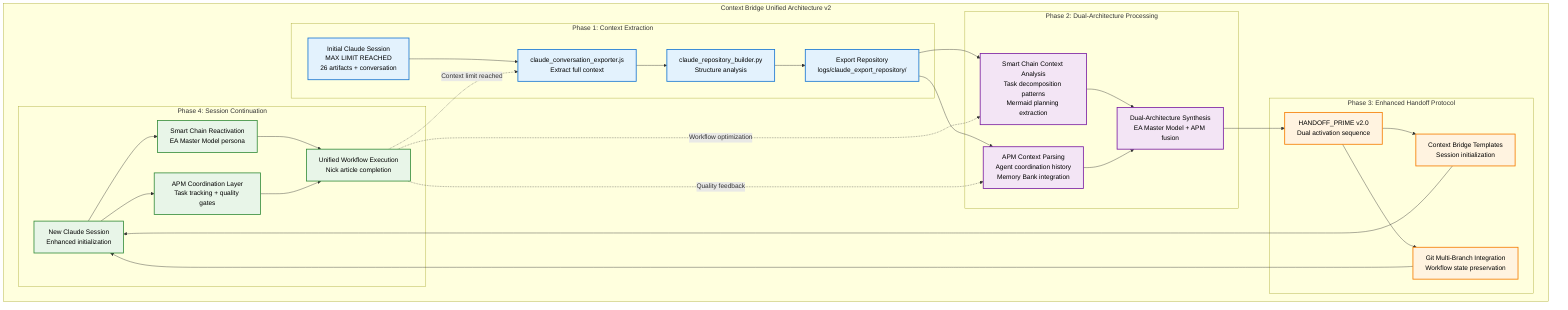 graph TB
    subgraph "Context Bridge Unified Architecture v2"
        subgraph "Phase 1: Context Extraction"
            A[Initial Claude Session<br/>MAX LIMIT REACHED<br/>26 artifacts + conversation]
            B[claude_conversation_exporter.js<br/>Extract full context]
            C[claude_repository_builder.py<br/>Structure analysis]
            D[Export Repository<br/>logs/claude_export_repository/]

            A --> B
            B --> C
            C --> D
        end

        subgraph "Phase 2: Dual-Architecture Processing"
            E[Smart Chain Context Analysis<br/>Task decomposition patterns<br/>Mermaid planning extraction]
            F[APM Context Parsing<br/>Agent coordination history<br/>Memory Bank integration]
            G[Dual-Architecture Synthesis<br/>EA Master Model + APM fusion]

            D --> E
            D --> F
            E --> G
            F --> G
        end

        subgraph "Phase 3: Enhanced Handoff Protocol"
            H[HANDOFF_PRIME v2.0<br/>Dual activation sequence]
            I[Context Bridge Templates<br/>Session initialization]
            J[Git Multi-Branch Integration<br/>Workflow state preservation]

            G --> H
            H --> I
            H --> J
        end

        subgraph "Phase 4: Session Continuation"
            K[New Claude Session<br/>Enhanced initialization]
            L[Smart Chain Reactivation<br/>EA Master Model persona]
            M[APM Coordination Layer<br/>Task tracking + quality gates]
            N[Unified Workflow Execution<br/>Nick article completion]

            I --> K
            J --> K
            K --> L
            K --> M
            L --> N
            M --> N
        end
    end

    %% Feedback loops
    N -.->|"Context limit reached"| B
    N -.->|"Workflow optimization"| E
    N -.->|"Quality feedback"| F

    %% Styling
    classDef extraction fill:#e3f2fd,stroke:#1976d2,stroke-width:2px,color:black
    classDef processing fill:#f3e5f5,stroke:#7b1fa2,stroke-width:2px,color:black
    classDef handoff fill:#fff3e0,stroke:#f57c00,stroke-width:2px,color:black
    classDef execution fill:#e8f5e8,stroke:#388e3c,stroke-width:2px,color:black

    class A,B,C,D extraction
    class E,F,G processing
    class H,I,J handoff
    class K,L,M,N execution